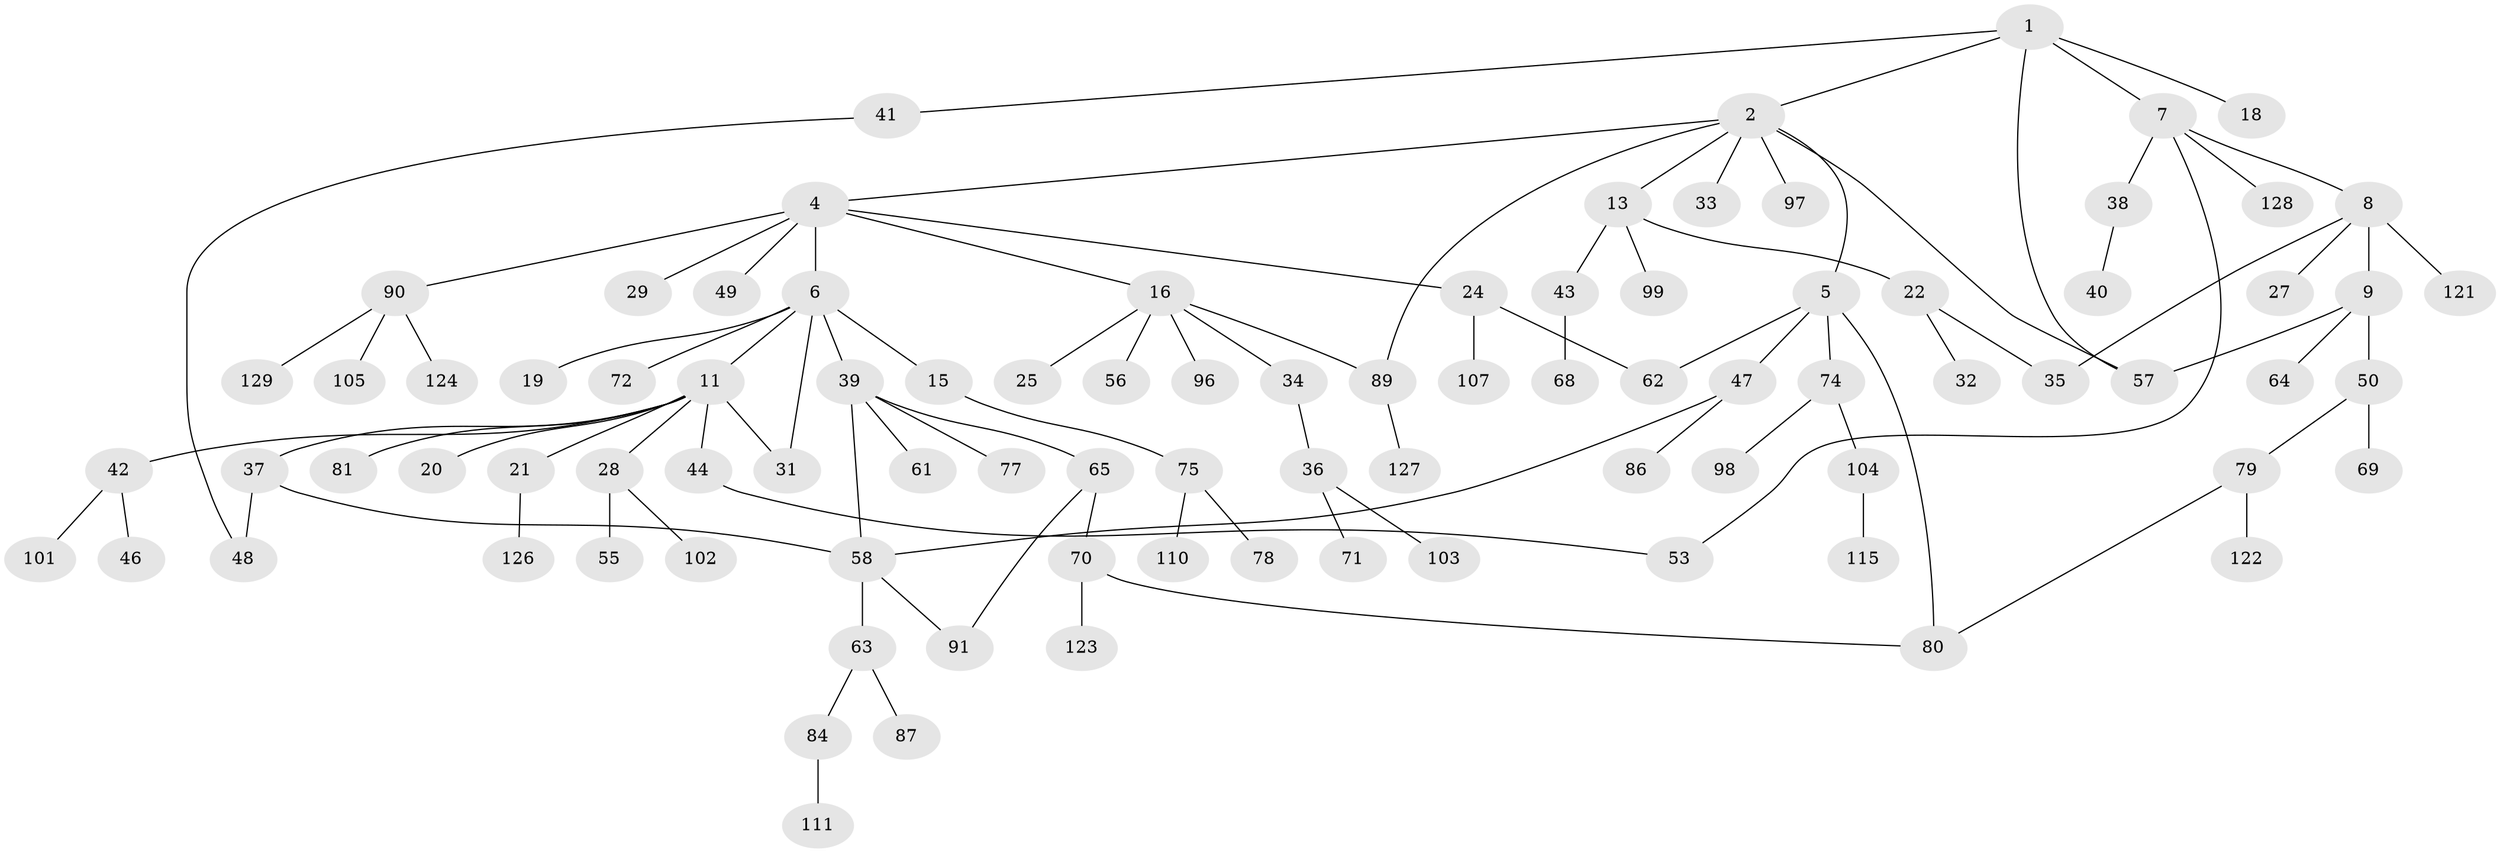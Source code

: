 // Generated by graph-tools (version 1.1) at 2025/23/03/03/25 07:23:30]
// undirected, 90 vertices, 102 edges
graph export_dot {
graph [start="1"]
  node [color=gray90,style=filled];
  1 [super="+109"];
  2 [super="+3"];
  4 [super="+45"];
  5 [super="+67"];
  6 [super="+117"];
  7 [super="+10"];
  8 [super="+23"];
  9 [super="+17"];
  11 [super="+12"];
  13 [super="+14"];
  15 [super="+82"];
  16 [super="+85"];
  18;
  19;
  20;
  21;
  22 [super="+26"];
  24 [super="+59"];
  25 [super="+73"];
  27;
  28 [super="+30"];
  29;
  31 [super="+116"];
  32 [super="+114"];
  33;
  34;
  35;
  36 [super="+93"];
  37 [super="+100"];
  38;
  39;
  40;
  41;
  42 [super="+66"];
  43 [super="+51"];
  44 [super="+52"];
  46 [super="+106"];
  47 [super="+95"];
  48 [super="+83"];
  49 [super="+54"];
  50;
  53;
  55;
  56;
  57 [super="+120"];
  58 [super="+60"];
  61;
  62;
  63 [super="+119"];
  64;
  65;
  68;
  69 [super="+94"];
  70 [super="+76"];
  71;
  72;
  74;
  75;
  77;
  78;
  79 [super="+88"];
  80;
  81;
  84 [super="+112"];
  86 [super="+118"];
  87;
  89 [super="+92"];
  90 [super="+108"];
  91 [super="+125"];
  96 [super="+113"];
  97;
  98;
  99;
  101;
  102;
  103;
  104;
  105;
  107;
  110;
  111;
  115;
  121;
  122;
  123;
  124;
  126;
  127;
  128;
  129;
  1 -- 2;
  1 -- 7;
  1 -- 18;
  1 -- 41;
  1 -- 57;
  2 -- 5;
  2 -- 13;
  2 -- 97;
  2 -- 33;
  2 -- 4;
  2 -- 89;
  2 -- 57;
  4 -- 6;
  4 -- 16;
  4 -- 24;
  4 -- 29;
  4 -- 49;
  4 -- 90;
  5 -- 47;
  5 -- 74;
  5 -- 80;
  5 -- 62;
  6 -- 11;
  6 -- 15;
  6 -- 19;
  6 -- 39;
  6 -- 72;
  6 -- 31;
  7 -- 8;
  7 -- 38;
  7 -- 53;
  7 -- 128;
  8 -- 9;
  8 -- 27;
  8 -- 121;
  8 -- 35;
  9 -- 50;
  9 -- 64;
  9 -- 57;
  11 -- 20;
  11 -- 21;
  11 -- 37;
  11 -- 81;
  11 -- 42;
  11 -- 44;
  11 -- 28;
  11 -- 31;
  13 -- 22;
  13 -- 43;
  13 -- 99;
  15 -- 75;
  16 -- 25;
  16 -- 34;
  16 -- 56;
  16 -- 96;
  16 -- 89;
  21 -- 126;
  22 -- 32;
  22 -- 35;
  24 -- 107;
  24 -- 62;
  28 -- 102;
  28 -- 55;
  34 -- 36;
  36 -- 71;
  36 -- 103;
  37 -- 58;
  37 -- 48;
  38 -- 40;
  39 -- 61;
  39 -- 65;
  39 -- 77;
  39 -- 58;
  41 -- 48;
  42 -- 46;
  42 -- 101;
  43 -- 68;
  44 -- 53;
  47 -- 58;
  47 -- 86;
  50 -- 69;
  50 -- 79;
  58 -- 91;
  58 -- 63;
  63 -- 84;
  63 -- 87;
  65 -- 70;
  65 -- 91;
  70 -- 80;
  70 -- 123;
  74 -- 98;
  74 -- 104;
  75 -- 78;
  75 -- 110;
  79 -- 80;
  79 -- 122;
  84 -- 111;
  89 -- 127;
  90 -- 105;
  90 -- 124;
  90 -- 129;
  104 -- 115;
}
